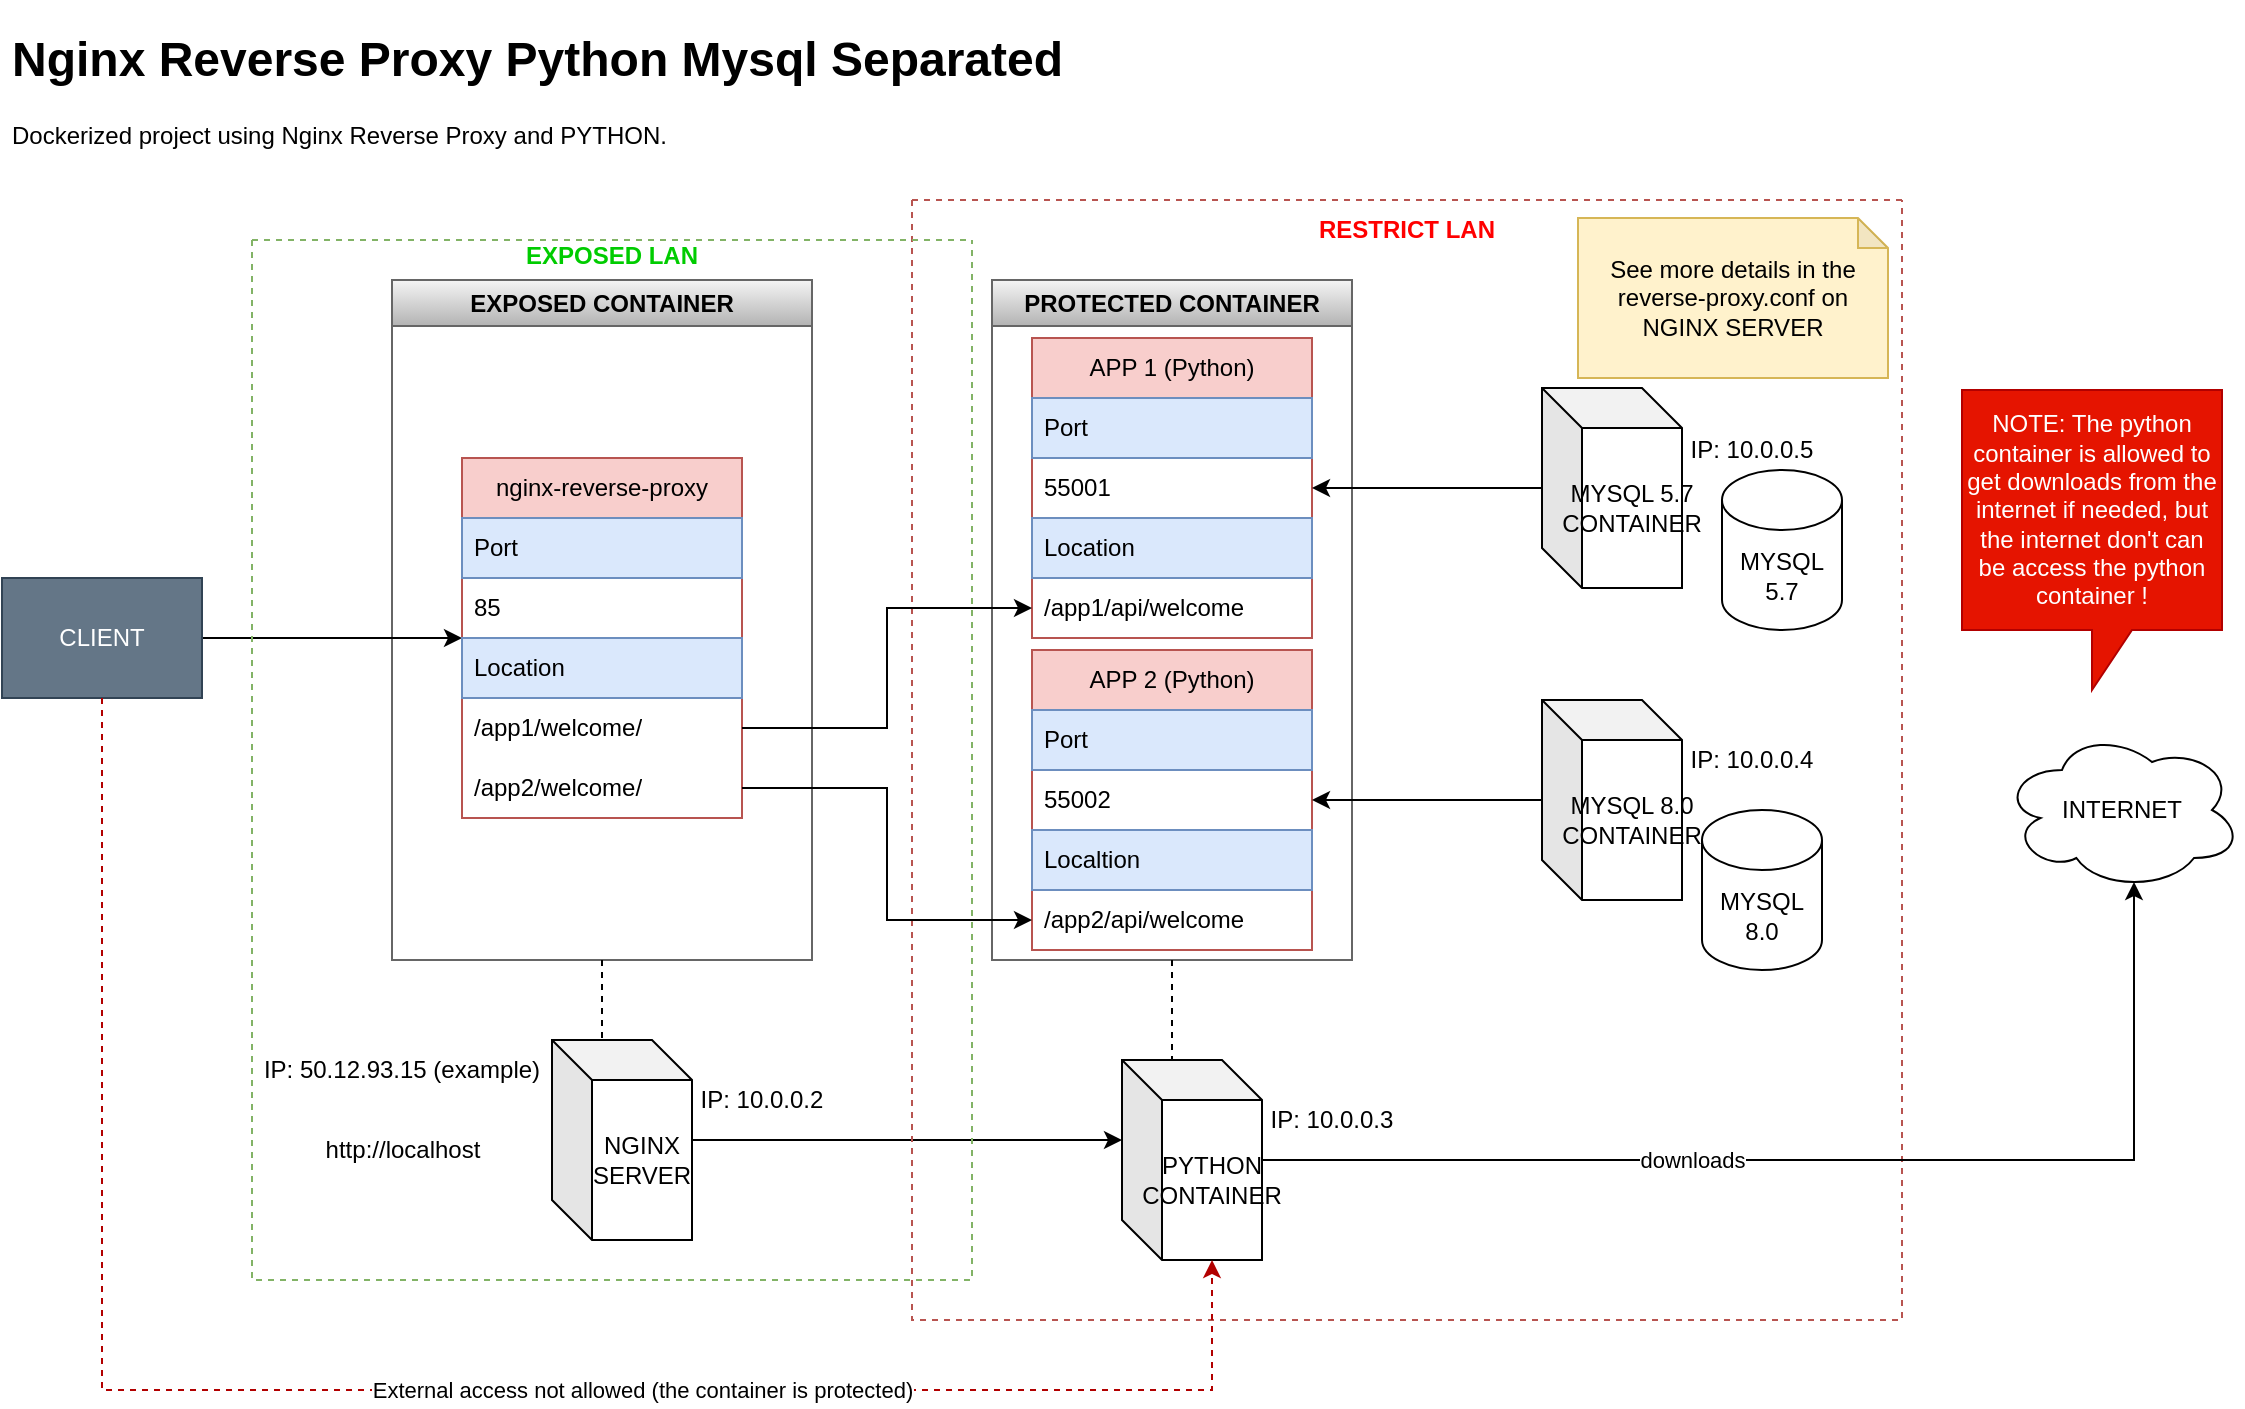 <mxfile version="22.1.15" type="device">
  <diagram name="Page-1" id="V4t_UYVcqcM2PL4xniRO">
    <mxGraphModel dx="2924" dy="793" grid="1" gridSize="10" guides="1" tooltips="1" connect="1" arrows="1" fold="1" page="1" pageScale="1" pageWidth="850" pageHeight="1100" math="0" shadow="0">
      <root>
        <mxCell id="0" />
        <mxCell id="1" parent="0" />
        <mxCell id="JmU3zoDDMFH5RzHn-16W-3" value="EXPOSED CONTAINER" style="swimlane;whiteSpace=wrap;html=1;fillColor=#f5f5f5;strokeColor=#666666;gradientColor=#b3b3b3;" parent="1" vertex="1">
          <mxGeometry x="-415" y="355" width="210" height="340" as="geometry" />
        </mxCell>
        <mxCell id="JmU3zoDDMFH5RzHn-16W-22" style="edgeStyle=orthogonalEdgeStyle;rounded=0;orthogonalLoop=1;jettySize=auto;html=1;" parent="1" source="JmU3zoDDMFH5RzHn-16W-13" target="JmU3zoDDMFH5RzHn-16W-5" edge="1">
          <mxGeometry relative="1" as="geometry" />
        </mxCell>
        <mxCell id="JmU3zoDDMFH5RzHn-16W-13" value="CLIENT" style="rounded=0;whiteSpace=wrap;html=1;fillColor=#647687;strokeColor=#314354;fontColor=#ffffff;" parent="1" vertex="1">
          <mxGeometry x="-610" y="504" width="100" height="60" as="geometry" />
        </mxCell>
        <mxCell id="JmU3zoDDMFH5RzHn-16W-40" value="&lt;h1&gt;Nginx Reverse Proxy Python Mysql Separated&lt;br&gt;&lt;/h1&gt;&lt;p&gt;Dockerized project using Nginx Reverse Proxy and PYTHON.&lt;/p&gt;" style="text;html=1;strokeColor=none;fillColor=none;spacing=5;spacingTop=-20;whiteSpace=wrap;overflow=hidden;rounded=0;" parent="1" vertex="1">
          <mxGeometry x="-610" y="225" width="890" height="80" as="geometry" />
        </mxCell>
        <mxCell id="JmU3zoDDMFH5RzHn-16W-41" value="&lt;div&gt;NGINX&lt;/div&gt;&lt;div&gt;SERVER&lt;br&gt;&lt;/div&gt;" style="shape=cube;whiteSpace=wrap;html=1;boundedLbl=1;backgroundOutline=1;darkOpacity=0.05;darkOpacity2=0.1;" parent="1" vertex="1">
          <mxGeometry x="-335" y="735" width="70" height="100" as="geometry" />
        </mxCell>
        <mxCell id="JmU3zoDDMFH5RzHn-16W-45" style="edgeStyle=orthogonalEdgeStyle;rounded=0;orthogonalLoop=1;jettySize=auto;html=1;entryX=0;entryY=0;entryDx=25;entryDy=0;entryPerimeter=0;dashed=1;endArrow=none;endFill=0;" parent="1" source="JmU3zoDDMFH5RzHn-16W-3" target="JmU3zoDDMFH5RzHn-16W-41" edge="1">
          <mxGeometry relative="1" as="geometry" />
        </mxCell>
        <mxCell id="JmU3zoDDMFH5RzHn-16W-50" value="IP: 10.0.0.2" style="text;html=1;strokeColor=none;fillColor=none;align=center;verticalAlign=middle;whiteSpace=wrap;rounded=0;" parent="1" vertex="1">
          <mxGeometry x="-265" y="755" width="70" height="20" as="geometry" />
        </mxCell>
        <mxCell id="JmU3zoDDMFH5RzHn-16W-51" value="IP: 50.12.93.15 (example)" style="text;html=1;strokeColor=none;fillColor=none;align=center;verticalAlign=middle;whiteSpace=wrap;rounded=0;" parent="1" vertex="1">
          <mxGeometry x="-485" y="735" width="150" height="30" as="geometry" />
        </mxCell>
        <mxCell id="JmU3zoDDMFH5RzHn-16W-52" style="edgeStyle=orthogonalEdgeStyle;rounded=0;orthogonalLoop=1;jettySize=auto;html=1;entryX=0;entryY=0;entryDx=0;entryDy=40;entryPerimeter=0;" parent="1" source="JmU3zoDDMFH5RzHn-16W-41" target="JmU3zoDDMFH5RzHn-16W-42" edge="1">
          <mxGeometry relative="1" as="geometry" />
        </mxCell>
        <mxCell id="JmU3zoDDMFH5RzHn-16W-53" value="http://localhost" style="text;html=1;strokeColor=none;fillColor=none;align=center;verticalAlign=middle;whiteSpace=wrap;rounded=0;" parent="1" vertex="1">
          <mxGeometry x="-451.25" y="775" width="82.5" height="30" as="geometry" />
        </mxCell>
        <mxCell id="JmU3zoDDMFH5RzHn-16W-77" value="&#xa;&#xa;RESTRICT LAN" style="swimlane;startSize=0;dashed=1;fillColor=#f8cecc;strokeColor=#b85450;fontColor=#FF0000;" parent="1" vertex="1">
          <mxGeometry x="-155" y="315" width="495" height="560" as="geometry" />
        </mxCell>
        <mxCell id="JmU3zoDDMFH5RzHn-16W-2" value="PROTECTED CONTAINER" style="swimlane;whiteSpace=wrap;html=1;fillColor=#f5f5f5;gradientColor=#b3b3b3;strokeColor=#666666;" parent="JmU3zoDDMFH5RzHn-16W-77" vertex="1">
          <mxGeometry x="40" y="40" width="180" height="340" as="geometry" />
        </mxCell>
        <mxCell id="JmU3zoDDMFH5RzHn-16W-9" value="APP 1 (Python)" style="swimlane;fontStyle=0;childLayout=stackLayout;horizontal=1;startSize=30;horizontalStack=0;resizeParent=1;resizeParentMax=0;resizeLast=0;collapsible=1;marginBottom=0;whiteSpace=wrap;html=1;fillColor=#f8cecc;strokeColor=#b85450;" parent="JmU3zoDDMFH5RzHn-16W-2" vertex="1">
          <mxGeometry x="20" y="29" width="140" height="150" as="geometry" />
        </mxCell>
        <mxCell id="JmU3zoDDMFH5RzHn-16W-10" value="Port" style="text;strokeColor=#6c8ebf;fillColor=#dae8fc;align=left;verticalAlign=middle;spacingLeft=4;spacingRight=4;overflow=hidden;points=[[0,0.5],[1,0.5]];portConstraint=eastwest;rotatable=0;whiteSpace=wrap;html=1;" parent="JmU3zoDDMFH5RzHn-16W-9" vertex="1">
          <mxGeometry y="30" width="140" height="30" as="geometry" />
        </mxCell>
        <mxCell id="JmU3zoDDMFH5RzHn-16W-11" value="55001" style="text;strokeColor=none;fillColor=none;align=left;verticalAlign=middle;spacingLeft=4;spacingRight=4;overflow=hidden;points=[[0,0.5],[1,0.5]];portConstraint=eastwest;rotatable=0;whiteSpace=wrap;html=1;" parent="JmU3zoDDMFH5RzHn-16W-9" vertex="1">
          <mxGeometry y="60" width="140" height="30" as="geometry" />
        </mxCell>
        <mxCell id="JmU3zoDDMFH5RzHn-16W-61" value="Location" style="text;strokeColor=#6c8ebf;fillColor=#dae8fc;align=left;verticalAlign=middle;spacingLeft=4;spacingRight=4;overflow=hidden;points=[[0,0.5],[1,0.5]];portConstraint=eastwest;rotatable=0;whiteSpace=wrap;html=1;" parent="JmU3zoDDMFH5RzHn-16W-9" vertex="1">
          <mxGeometry y="90" width="140" height="30" as="geometry" />
        </mxCell>
        <mxCell id="JmU3zoDDMFH5RzHn-16W-62" value="/app1/api/welcome" style="text;strokeColor=none;fillColor=none;align=left;verticalAlign=middle;spacingLeft=4;spacingRight=4;overflow=hidden;points=[[0,0.5],[1,0.5]];portConstraint=eastwest;rotatable=0;whiteSpace=wrap;html=1;" parent="JmU3zoDDMFH5RzHn-16W-9" vertex="1">
          <mxGeometry y="120" width="140" height="30" as="geometry" />
        </mxCell>
        <mxCell id="_cjX90c_FEOJBBdORNI7-5" value="APP 2 (Python)" style="swimlane;fontStyle=0;childLayout=stackLayout;horizontal=1;startSize=30;horizontalStack=0;resizeParent=1;resizeParentMax=0;resizeLast=0;collapsible=1;marginBottom=0;whiteSpace=wrap;html=1;fillColor=#f8cecc;strokeColor=#b85450;" parent="JmU3zoDDMFH5RzHn-16W-2" vertex="1">
          <mxGeometry x="20" y="185" width="140" height="150" as="geometry" />
        </mxCell>
        <mxCell id="_cjX90c_FEOJBBdORNI7-10" value="Port" style="text;strokeColor=#6c8ebf;fillColor=#dae8fc;align=left;verticalAlign=middle;spacingLeft=4;spacingRight=4;overflow=hidden;points=[[0,0.5],[1,0.5]];portConstraint=eastwest;rotatable=0;whiteSpace=wrap;html=1;" parent="_cjX90c_FEOJBBdORNI7-5" vertex="1">
          <mxGeometry y="30" width="140" height="30" as="geometry" />
        </mxCell>
        <mxCell id="_cjX90c_FEOJBBdORNI7-11" value="55002" style="text;strokeColor=none;fillColor=none;align=left;verticalAlign=middle;spacingLeft=4;spacingRight=4;overflow=hidden;points=[[0,0.5],[1,0.5]];portConstraint=eastwest;rotatable=0;whiteSpace=wrap;html=1;" parent="_cjX90c_FEOJBBdORNI7-5" vertex="1">
          <mxGeometry y="60" width="140" height="30" as="geometry" />
        </mxCell>
        <mxCell id="_cjX90c_FEOJBBdORNI7-12" value="&lt;div&gt;Localtion&lt;/div&gt;" style="text;strokeColor=#6c8ebf;fillColor=#dae8fc;align=left;verticalAlign=middle;spacingLeft=4;spacingRight=4;overflow=hidden;points=[[0,0.5],[1,0.5]];portConstraint=eastwest;rotatable=0;whiteSpace=wrap;html=1;" parent="_cjX90c_FEOJBBdORNI7-5" vertex="1">
          <mxGeometry y="90" width="140" height="30" as="geometry" />
        </mxCell>
        <mxCell id="_cjX90c_FEOJBBdORNI7-13" value="/app2/api/welcome" style="text;strokeColor=none;fillColor=none;align=left;verticalAlign=middle;spacingLeft=4;spacingRight=4;overflow=hidden;points=[[0,0.5],[1,0.5]];portConstraint=eastwest;rotatable=0;whiteSpace=wrap;html=1;" parent="_cjX90c_FEOJBBdORNI7-5" vertex="1">
          <mxGeometry y="120" width="140" height="30" as="geometry" />
        </mxCell>
        <mxCell id="JmU3zoDDMFH5RzHn-16W-42" value="&lt;div&gt;PYTHON&lt;/div&gt;&lt;div&gt;CONTAINER&lt;br&gt;&lt;/div&gt;" style="shape=cube;whiteSpace=wrap;html=1;boundedLbl=1;backgroundOutline=1;darkOpacity=0.05;darkOpacity2=0.1;" parent="JmU3zoDDMFH5RzHn-16W-77" vertex="1">
          <mxGeometry x="105" y="430" width="70" height="100" as="geometry" />
        </mxCell>
        <mxCell id="JmU3zoDDMFH5RzHn-16W-46" style="edgeStyle=orthogonalEdgeStyle;rounded=0;orthogonalLoop=1;jettySize=auto;html=1;entryX=0;entryY=0;entryDx=25;entryDy=0;entryPerimeter=0;dashed=1;endArrow=none;endFill=0;" parent="JmU3zoDDMFH5RzHn-16W-77" source="JmU3zoDDMFH5RzHn-16W-2" target="JmU3zoDDMFH5RzHn-16W-42" edge="1">
          <mxGeometry relative="1" as="geometry" />
        </mxCell>
        <mxCell id="JmU3zoDDMFH5RzHn-16W-48" value="IP: 10.0.0.3" style="text;html=1;strokeColor=none;fillColor=none;align=center;verticalAlign=middle;whiteSpace=wrap;rounded=0;" parent="JmU3zoDDMFH5RzHn-16W-77" vertex="1">
          <mxGeometry x="175" y="450" width="70" height="20" as="geometry" />
        </mxCell>
        <mxCell id="lMnOm6LUFQvnK2_AsuGQ-1" value="MYSQL 5.7" style="shape=cylinder3;whiteSpace=wrap;html=1;boundedLbl=1;backgroundOutline=1;size=15;" vertex="1" parent="JmU3zoDDMFH5RzHn-16W-77">
          <mxGeometry x="405" y="135" width="60" height="80" as="geometry" />
        </mxCell>
        <mxCell id="lMnOm6LUFQvnK2_AsuGQ-2" value="MYSQL 8.0" style="shape=cylinder3;whiteSpace=wrap;html=1;boundedLbl=1;backgroundOutline=1;size=15;" vertex="1" parent="JmU3zoDDMFH5RzHn-16W-77">
          <mxGeometry x="395" y="305" width="60" height="80" as="geometry" />
        </mxCell>
        <mxCell id="lMnOm6LUFQvnK2_AsuGQ-11" style="edgeStyle=orthogonalEdgeStyle;rounded=0;orthogonalLoop=1;jettySize=auto;html=1;" edge="1" parent="JmU3zoDDMFH5RzHn-16W-77" source="lMnOm6LUFQvnK2_AsuGQ-6" target="_cjX90c_FEOJBBdORNI7-5">
          <mxGeometry relative="1" as="geometry" />
        </mxCell>
        <mxCell id="lMnOm6LUFQvnK2_AsuGQ-6" value="&lt;div&gt;MYSQL 8.0&lt;/div&gt;&lt;div&gt;CONTAINER&lt;br&gt;&lt;/div&gt;" style="shape=cube;whiteSpace=wrap;html=1;boundedLbl=1;backgroundOutline=1;darkOpacity=0.05;darkOpacity2=0.1;" vertex="1" parent="JmU3zoDDMFH5RzHn-16W-77">
          <mxGeometry x="315" y="250" width="70" height="100" as="geometry" />
        </mxCell>
        <mxCell id="lMnOm6LUFQvnK2_AsuGQ-7" value="IP: 10.0.0.4" style="text;html=1;strokeColor=none;fillColor=none;align=center;verticalAlign=middle;whiteSpace=wrap;rounded=0;" vertex="1" parent="JmU3zoDDMFH5RzHn-16W-77">
          <mxGeometry x="385" y="270" width="70" height="20" as="geometry" />
        </mxCell>
        <mxCell id="lMnOm6LUFQvnK2_AsuGQ-10" style="edgeStyle=orthogonalEdgeStyle;rounded=0;orthogonalLoop=1;jettySize=auto;html=1;" edge="1" parent="JmU3zoDDMFH5RzHn-16W-77" source="lMnOm6LUFQvnK2_AsuGQ-8" target="JmU3zoDDMFH5RzHn-16W-9">
          <mxGeometry relative="1" as="geometry" />
        </mxCell>
        <mxCell id="lMnOm6LUFQvnK2_AsuGQ-8" value="&lt;div&gt;MYSQL 5.7&lt;/div&gt;&lt;div&gt;CONTAINER&lt;br&gt;&lt;/div&gt;" style="shape=cube;whiteSpace=wrap;html=1;boundedLbl=1;backgroundOutline=1;darkOpacity=0.05;darkOpacity2=0.1;" vertex="1" parent="JmU3zoDDMFH5RzHn-16W-77">
          <mxGeometry x="315" y="94" width="70" height="100" as="geometry" />
        </mxCell>
        <mxCell id="lMnOm6LUFQvnK2_AsuGQ-9" value="IP: 10.0.0.5" style="text;html=1;strokeColor=none;fillColor=none;align=center;verticalAlign=middle;whiteSpace=wrap;rounded=0;" vertex="1" parent="JmU3zoDDMFH5RzHn-16W-77">
          <mxGeometry x="385" y="115" width="70" height="20" as="geometry" />
        </mxCell>
        <mxCell id="lMnOm6LUFQvnK2_AsuGQ-13" value="See more details in the reverse-proxy.conf on NGINX SERVER" style="shape=note;whiteSpace=wrap;html=1;backgroundOutline=1;darkOpacity=0.05;fillColor=#fff2cc;strokeColor=#d6b656;size=15;" vertex="1" parent="JmU3zoDDMFH5RzHn-16W-77">
          <mxGeometry x="333" y="9" width="155" height="80" as="geometry" />
        </mxCell>
        <mxCell id="JmU3zoDDMFH5RzHn-16W-78" value="&#xa;EXPOSED LAN" style="swimlane;startSize=0;dashed=1;fillColor=#d5e8d4;strokeColor=#82b366;fontColor=#00CC00;" parent="1" vertex="1">
          <mxGeometry x="-485" y="335" width="360" height="520" as="geometry" />
        </mxCell>
        <mxCell id="JmU3zoDDMFH5RzHn-16W-5" value="nginx-reverse-proxy" style="swimlane;fontStyle=0;childLayout=stackLayout;horizontal=1;startSize=30;horizontalStack=0;resizeParent=1;resizeParentMax=0;resizeLast=0;collapsible=1;marginBottom=0;whiteSpace=wrap;html=1;fillColor=#f8cecc;strokeColor=#b85450;" parent="JmU3zoDDMFH5RzHn-16W-78" vertex="1">
          <mxGeometry x="105" y="109" width="140" height="180" as="geometry" />
        </mxCell>
        <mxCell id="JmU3zoDDMFH5RzHn-16W-6" value="Port" style="text;strokeColor=#6c8ebf;fillColor=#dae8fc;align=left;verticalAlign=middle;spacingLeft=4;spacingRight=4;overflow=hidden;points=[[0,0.5],[1,0.5]];portConstraint=eastwest;rotatable=0;whiteSpace=wrap;html=1;" parent="JmU3zoDDMFH5RzHn-16W-5" vertex="1">
          <mxGeometry y="30" width="140" height="30" as="geometry" />
        </mxCell>
        <mxCell id="JmU3zoDDMFH5RzHn-16W-7" value="85" style="text;strokeColor=none;fillColor=none;align=left;verticalAlign=middle;spacingLeft=4;spacingRight=4;overflow=hidden;points=[[0,0.5],[1,0.5]];portConstraint=eastwest;rotatable=0;whiteSpace=wrap;html=1;" parent="JmU3zoDDMFH5RzHn-16W-5" vertex="1">
          <mxGeometry y="60" width="140" height="30" as="geometry" />
        </mxCell>
        <mxCell id="JmU3zoDDMFH5RzHn-16W-54" value="Location" style="text;strokeColor=#6c8ebf;fillColor=#dae8fc;align=left;verticalAlign=middle;spacingLeft=4;spacingRight=4;overflow=hidden;points=[[0,0.5],[1,0.5]];portConstraint=eastwest;rotatable=0;whiteSpace=wrap;html=1;" parent="JmU3zoDDMFH5RzHn-16W-5" vertex="1">
          <mxGeometry y="90" width="140" height="30" as="geometry" />
        </mxCell>
        <mxCell id="JmU3zoDDMFH5RzHn-16W-55" value="/app1/welcome/" style="text;strokeColor=none;fillColor=none;align=left;verticalAlign=middle;spacingLeft=4;spacingRight=4;overflow=hidden;points=[[0,0.5],[1,0.5]];portConstraint=eastwest;rotatable=0;whiteSpace=wrap;html=1;" parent="JmU3zoDDMFH5RzHn-16W-5" vertex="1">
          <mxGeometry y="120" width="140" height="30" as="geometry" />
        </mxCell>
        <mxCell id="JmU3zoDDMFH5RzHn-16W-56" value="/app2/welcome/" style="text;strokeColor=none;fillColor=none;align=left;verticalAlign=middle;spacingLeft=4;spacingRight=4;overflow=hidden;points=[[0,0.5],[1,0.5]];portConstraint=eastwest;rotatable=0;whiteSpace=wrap;html=1;" parent="JmU3zoDDMFH5RzHn-16W-5" vertex="1">
          <mxGeometry y="150" width="140" height="30" as="geometry" />
        </mxCell>
        <mxCell id="_cjX90c_FEOJBBdORNI7-14" style="edgeStyle=orthogonalEdgeStyle;rounded=0;orthogonalLoop=1;jettySize=auto;html=1;" parent="1" source="JmU3zoDDMFH5RzHn-16W-55" target="JmU3zoDDMFH5RzHn-16W-62" edge="1">
          <mxGeometry relative="1" as="geometry" />
        </mxCell>
        <mxCell id="_cjX90c_FEOJBBdORNI7-15" style="edgeStyle=orthogonalEdgeStyle;rounded=0;orthogonalLoop=1;jettySize=auto;html=1;" parent="1" source="JmU3zoDDMFH5RzHn-16W-56" target="_cjX90c_FEOJBBdORNI7-13" edge="1">
          <mxGeometry relative="1" as="geometry" />
        </mxCell>
        <mxCell id="_cjX90c_FEOJBBdORNI7-16" value="INTERNET" style="ellipse;shape=cloud;whiteSpace=wrap;html=1;" parent="1" vertex="1">
          <mxGeometry x="390" y="580" width="120" height="80" as="geometry" />
        </mxCell>
        <mxCell id="_cjX90c_FEOJBBdORNI7-17" style="edgeStyle=orthogonalEdgeStyle;rounded=0;orthogonalLoop=1;jettySize=auto;html=1;entryX=0.55;entryY=0.95;entryDx=0;entryDy=0;entryPerimeter=0;" parent="1" source="JmU3zoDDMFH5RzHn-16W-42" target="_cjX90c_FEOJBBdORNI7-16" edge="1">
          <mxGeometry relative="1" as="geometry" />
        </mxCell>
        <mxCell id="_cjX90c_FEOJBBdORNI7-18" value="downloads" style="edgeLabel;html=1;align=center;verticalAlign=middle;resizable=0;points=[];" parent="_cjX90c_FEOJBBdORNI7-17" vertex="1" connectable="0">
          <mxGeometry x="-0.319" y="-4" relative="1" as="geometry">
            <mxPoint x="19" y="-4" as="offset" />
          </mxGeometry>
        </mxCell>
        <mxCell id="_cjX90c_FEOJBBdORNI7-19" style="edgeStyle=orthogonalEdgeStyle;rounded=0;orthogonalLoop=1;jettySize=auto;html=1;entryX=0;entryY=0;entryDx=45;entryDy=100;entryPerimeter=0;dashed=1;fillColor=#e51400;strokeColor=#B20000;" parent="1" source="JmU3zoDDMFH5RzHn-16W-13" target="JmU3zoDDMFH5RzHn-16W-42" edge="1">
          <mxGeometry relative="1" as="geometry">
            <Array as="points">
              <mxPoint x="-560" y="910" />
              <mxPoint x="-5" y="910" />
            </Array>
          </mxGeometry>
        </mxCell>
        <mxCell id="_cjX90c_FEOJBBdORNI7-25" value="External access not allowed (the container is protected)" style="edgeLabel;html=1;align=center;verticalAlign=middle;resizable=0;points=[];" parent="_cjX90c_FEOJBBdORNI7-19" vertex="1" connectable="0">
          <mxGeometry x="-0.021" y="-1" relative="1" as="geometry">
            <mxPoint x="143" y="-1" as="offset" />
          </mxGeometry>
        </mxCell>
        <mxCell id="_cjX90c_FEOJBBdORNI7-26" value="NOTE: The python container is allowed to get downloads from the internet if needed, but the internet don&#39;t can be access the python container !" style="shape=callout;whiteSpace=wrap;html=1;perimeter=calloutPerimeter;fillColor=#e51400;strokeColor=#B20000;fontColor=#ffffff;" parent="1" vertex="1">
          <mxGeometry x="370" y="410" width="130" height="150" as="geometry" />
        </mxCell>
      </root>
    </mxGraphModel>
  </diagram>
</mxfile>
